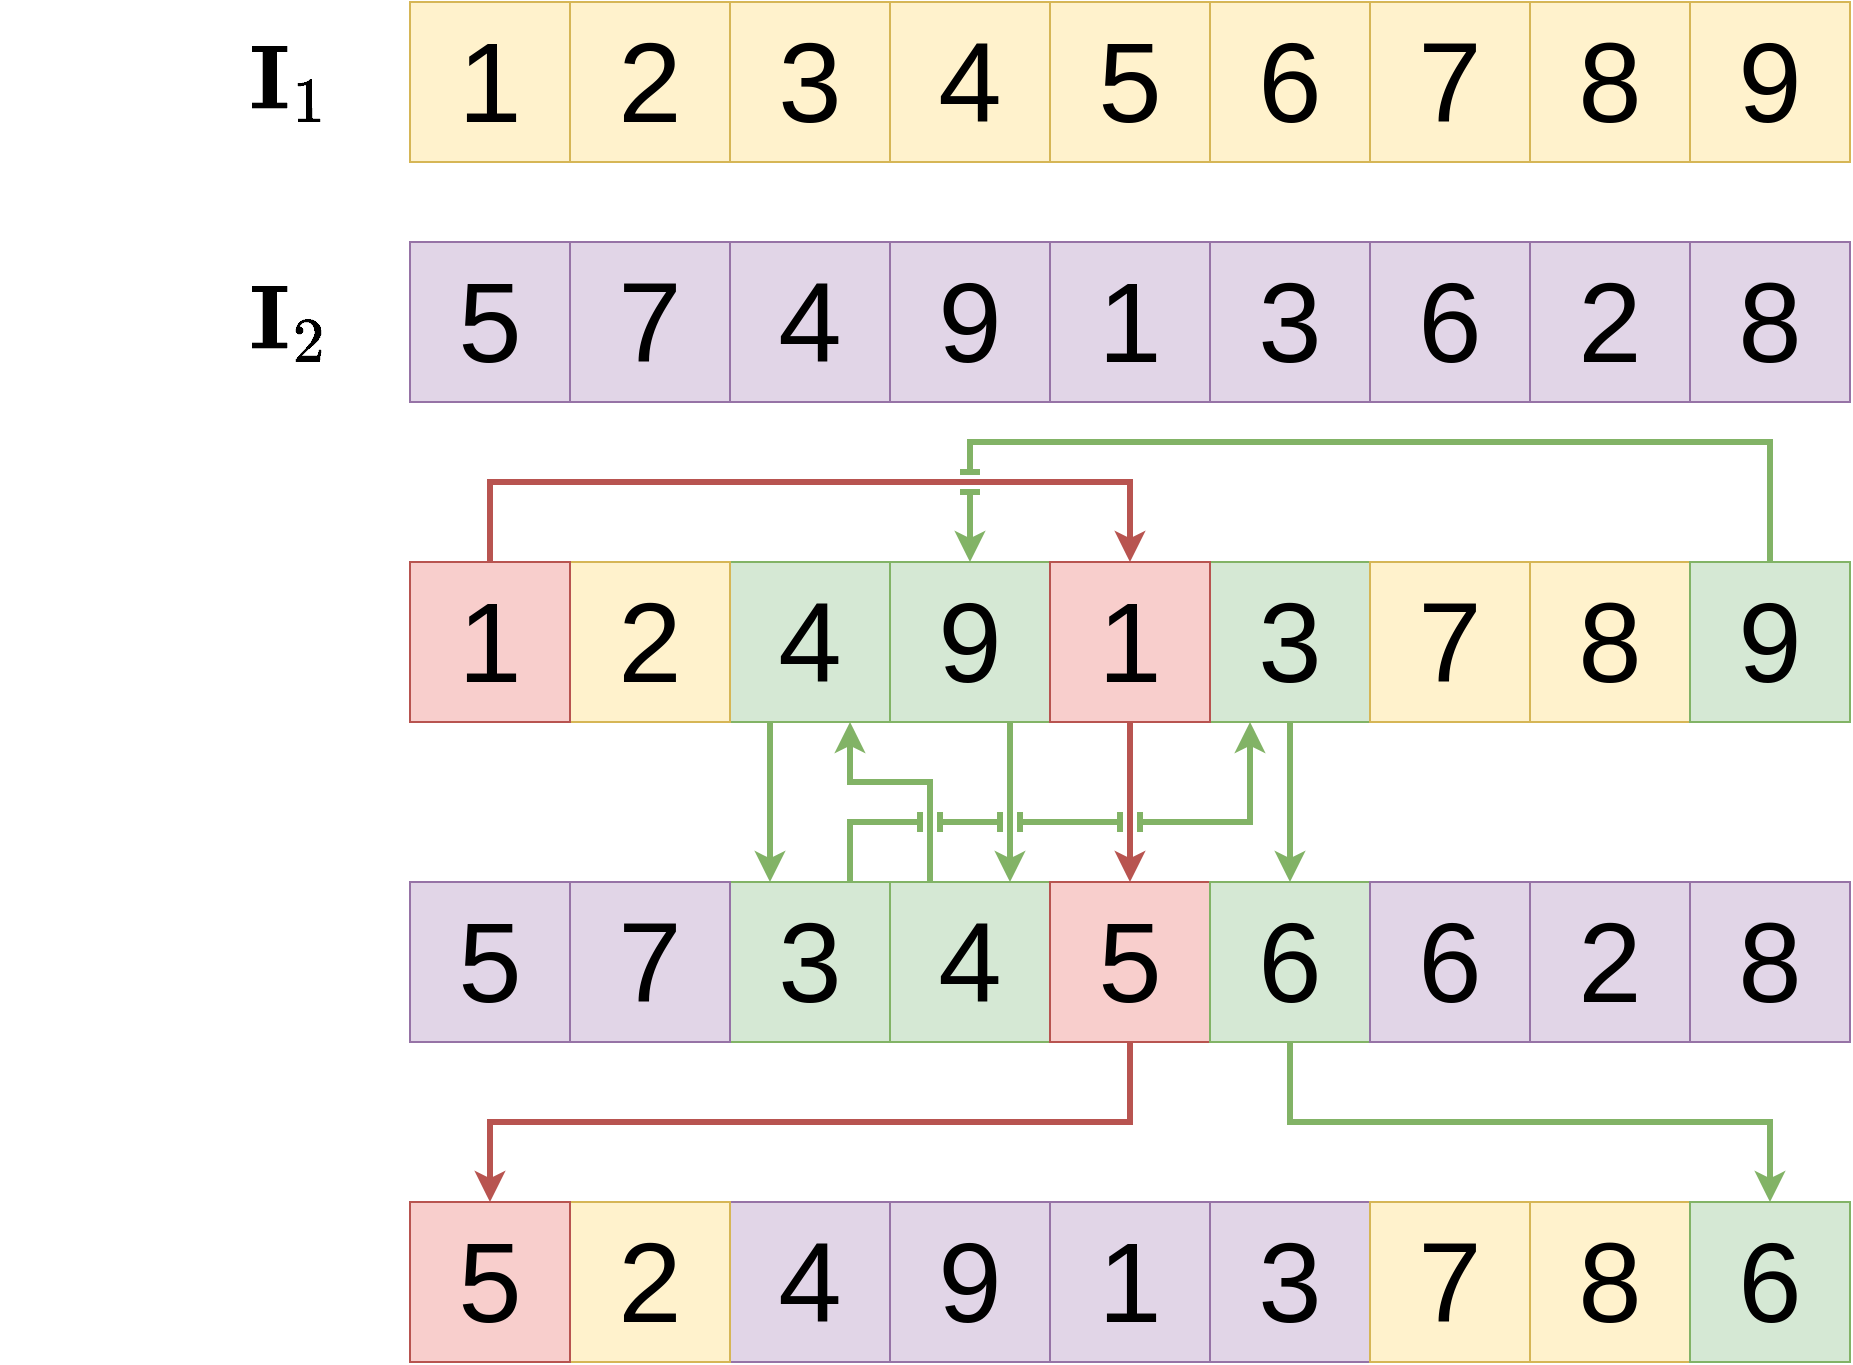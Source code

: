 <mxfile version="21.6.5" type="device">
  <diagram name="Page-1" id="aMpiaYKqWfaqytIKhPjA">
    <mxGraphModel dx="1434" dy="854" grid="1" gridSize="10" guides="1" tooltips="1" connect="1" arrows="1" fold="1" page="1" pageScale="1" pageWidth="827" pageHeight="1169" math="1" shadow="0">
      <root>
        <mxCell id="0" />
        <mxCell id="1" parent="0" />
        <mxCell id="K0iht2mnKcC-egjCNsWv-100" style="edgeStyle=orthogonalEdgeStyle;rounded=0;orthogonalLoop=1;jettySize=auto;html=1;exitX=0.25;exitY=0;exitDx=0;exitDy=0;entryX=0.75;entryY=1;entryDx=0;entryDy=0;fillColor=#d5e8d4;strokeColor=#82b366;strokeWidth=3;jumpStyle=line;" edge="1" parent="1" source="K0iht2mnKcC-egjCNsWv-74" target="K0iht2mnKcC-egjCNsWv-51">
          <mxGeometry relative="1" as="geometry">
            <Array as="points">
              <mxPoint x="630" y="790" />
              <mxPoint x="590" y="790" />
            </Array>
          </mxGeometry>
        </mxCell>
        <mxCell id="K0iht2mnKcC-egjCNsWv-1" value="&lt;font style=&quot;font-size: 57px;&quot;&gt;1&lt;/font&gt;" style="whiteSpace=wrap;html=1;aspect=fixed;fillColor=#fff2cc;strokeColor=#d6b656;" vertex="1" parent="1">
          <mxGeometry x="370" y="400" width="80" height="80" as="geometry" />
        </mxCell>
        <mxCell id="K0iht2mnKcC-egjCNsWv-2" value="&lt;font style=&quot;font-size: 57px;&quot;&gt;2&lt;/font&gt;" style="whiteSpace=wrap;html=1;aspect=fixed;fillColor=#fff2cc;strokeColor=#d6b656;" vertex="1" parent="1">
          <mxGeometry x="450" y="400" width="80" height="80" as="geometry" />
        </mxCell>
        <mxCell id="K0iht2mnKcC-egjCNsWv-3" value="&lt;font style=&quot;font-size: 57px;&quot;&gt;3&lt;/font&gt;" style="whiteSpace=wrap;html=1;aspect=fixed;fillColor=#fff2cc;strokeColor=#d6b656;" vertex="1" parent="1">
          <mxGeometry x="530" y="400" width="80" height="80" as="geometry" />
        </mxCell>
        <mxCell id="K0iht2mnKcC-egjCNsWv-4" value="&lt;font style=&quot;font-size: 57px;&quot;&gt;4&lt;/font&gt;" style="whiteSpace=wrap;html=1;aspect=fixed;fillColor=#fff2cc;strokeColor=#d6b656;" vertex="1" parent="1">
          <mxGeometry x="610" y="400" width="80" height="80" as="geometry" />
        </mxCell>
        <mxCell id="K0iht2mnKcC-egjCNsWv-5" value="&lt;font style=&quot;font-size: 57px;&quot;&gt;5&lt;/font&gt;" style="whiteSpace=wrap;html=1;aspect=fixed;fillColor=#fff2cc;strokeColor=#d6b656;" vertex="1" parent="1">
          <mxGeometry x="690" y="400" width="80" height="80" as="geometry" />
        </mxCell>
        <mxCell id="K0iht2mnKcC-egjCNsWv-6" value="&lt;font style=&quot;font-size: 57px;&quot;&gt;6&lt;/font&gt;" style="whiteSpace=wrap;html=1;aspect=fixed;fillColor=#fff2cc;strokeColor=#d6b656;" vertex="1" parent="1">
          <mxGeometry x="770" y="400" width="80" height="80" as="geometry" />
        </mxCell>
        <mxCell id="K0iht2mnKcC-egjCNsWv-7" value="&lt;font style=&quot;font-size: 57px;&quot;&gt;7&lt;/font&gt;" style="whiteSpace=wrap;html=1;aspect=fixed;fillColor=#fff2cc;strokeColor=#d6b656;" vertex="1" parent="1">
          <mxGeometry x="850" y="400" width="80" height="80" as="geometry" />
        </mxCell>
        <mxCell id="K0iht2mnKcC-egjCNsWv-8" value="&lt;font style=&quot;font-size: 57px;&quot;&gt;8&lt;br&gt;&lt;/font&gt;" style="whiteSpace=wrap;html=1;aspect=fixed;fillColor=#fff2cc;strokeColor=#d6b656;" vertex="1" parent="1">
          <mxGeometry x="930" y="400" width="80" height="80" as="geometry" />
        </mxCell>
        <mxCell id="K0iht2mnKcC-egjCNsWv-9" value="&lt;font style=&quot;font-size: 57px;&quot;&gt;5&lt;/font&gt;" style="whiteSpace=wrap;html=1;aspect=fixed;fillColor=#e1d5e7;strokeColor=#9673a6;" vertex="1" parent="1">
          <mxGeometry x="370" y="520" width="80" height="80" as="geometry" />
        </mxCell>
        <mxCell id="K0iht2mnKcC-egjCNsWv-10" value="&lt;font style=&quot;font-size: 57px;&quot;&gt;7&lt;/font&gt;" style="whiteSpace=wrap;html=1;aspect=fixed;fillColor=#e1d5e7;strokeColor=#9673a6;" vertex="1" parent="1">
          <mxGeometry x="450" y="520" width="80" height="80" as="geometry" />
        </mxCell>
        <mxCell id="K0iht2mnKcC-egjCNsWv-11" value="&lt;font style=&quot;font-size: 57px;&quot;&gt;4&lt;/font&gt;" style="whiteSpace=wrap;html=1;aspect=fixed;fillColor=#e1d5e7;strokeColor=#9673a6;" vertex="1" parent="1">
          <mxGeometry x="530" y="520" width="80" height="80" as="geometry" />
        </mxCell>
        <mxCell id="K0iht2mnKcC-egjCNsWv-12" value="&lt;font style=&quot;font-size: 57px;&quot;&gt;9&lt;/font&gt;" style="whiteSpace=wrap;html=1;aspect=fixed;fillColor=#e1d5e7;strokeColor=#9673a6;" vertex="1" parent="1">
          <mxGeometry x="610" y="520" width="80" height="80" as="geometry" />
        </mxCell>
        <mxCell id="K0iht2mnKcC-egjCNsWv-13" value="&lt;font style=&quot;font-size: 57px;&quot;&gt;1&lt;/font&gt;" style="whiteSpace=wrap;html=1;aspect=fixed;fillColor=#e1d5e7;strokeColor=#9673a6;" vertex="1" parent="1">
          <mxGeometry x="690" y="520" width="80" height="80" as="geometry" />
        </mxCell>
        <mxCell id="K0iht2mnKcC-egjCNsWv-14" value="&lt;font style=&quot;font-size: 57px;&quot;&gt;3&lt;/font&gt;" style="whiteSpace=wrap;html=1;aspect=fixed;fillColor=#e1d5e7;strokeColor=#9673a6;" vertex="1" parent="1">
          <mxGeometry x="770" y="520" width="80" height="80" as="geometry" />
        </mxCell>
        <mxCell id="K0iht2mnKcC-egjCNsWv-15" value="&lt;font style=&quot;font-size: 57px;&quot;&gt;6&lt;/font&gt;" style="whiteSpace=wrap;html=1;aspect=fixed;fillColor=#e1d5e7;strokeColor=#9673a6;" vertex="1" parent="1">
          <mxGeometry x="850" y="520" width="80" height="80" as="geometry" />
        </mxCell>
        <mxCell id="K0iht2mnKcC-egjCNsWv-16" value="&lt;font style=&quot;font-size: 57px;&quot;&gt;2&lt;br&gt;&lt;/font&gt;" style="whiteSpace=wrap;html=1;aspect=fixed;fillColor=#e1d5e7;strokeColor=#9673a6;" vertex="1" parent="1">
          <mxGeometry x="930" y="520" width="80" height="80" as="geometry" />
        </mxCell>
        <mxCell id="K0iht2mnKcC-egjCNsWv-17" value="$$\mathbf{I}_1$$" style="text;html=1;strokeColor=none;fillColor=none;align=center;verticalAlign=middle;whiteSpace=wrap;rounded=0;strokeWidth=7;fontSize=38;" vertex="1" parent="1">
          <mxGeometry x="280" y="415" width="60" height="50" as="geometry" />
        </mxCell>
        <mxCell id="K0iht2mnKcC-egjCNsWv-18" value="$$\mathbf{I}_2$$" style="text;html=1;strokeColor=none;fillColor=none;align=center;verticalAlign=middle;whiteSpace=wrap;rounded=0;strokeWidth=7;fontSize=38;" vertex="1" parent="1">
          <mxGeometry x="280" y="535" width="60" height="50" as="geometry" />
        </mxCell>
        <mxCell id="K0iht2mnKcC-egjCNsWv-19" value="&lt;font style=&quot;font-size: 57px;&quot;&gt;9&lt;br&gt;&lt;/font&gt;" style="whiteSpace=wrap;html=1;aspect=fixed;fillColor=#fff2cc;strokeColor=#d6b656;" vertex="1" parent="1">
          <mxGeometry x="1010" y="400" width="80" height="80" as="geometry" />
        </mxCell>
        <mxCell id="K0iht2mnKcC-egjCNsWv-20" value="&lt;font style=&quot;font-size: 57px;&quot;&gt;8&lt;br&gt;&lt;/font&gt;" style="whiteSpace=wrap;html=1;aspect=fixed;fillColor=#e1d5e7;strokeColor=#9673a6;" vertex="1" parent="1">
          <mxGeometry x="1010" y="520" width="80" height="80" as="geometry" />
        </mxCell>
        <mxCell id="K0iht2mnKcC-egjCNsWv-101" style="edgeStyle=orthogonalEdgeStyle;rounded=0;orthogonalLoop=1;jettySize=auto;html=1;exitX=0.25;exitY=1;exitDx=0;exitDy=0;entryX=0.25;entryY=0;entryDx=0;entryDy=0;fillColor=#d5e8d4;strokeColor=#82b366;strokeWidth=3;" edge="1" parent="1" source="K0iht2mnKcC-egjCNsWv-51" target="K0iht2mnKcC-egjCNsWv-73">
          <mxGeometry relative="1" as="geometry" />
        </mxCell>
        <mxCell id="K0iht2mnKcC-egjCNsWv-51" value="&lt;font style=&quot;font-size: 57px;&quot;&gt;4&lt;/font&gt;" style="whiteSpace=wrap;html=1;aspect=fixed;fillColor=#d5e8d4;strokeColor=#82b366;rounded=0;shadow=0;glass=0;" vertex="1" parent="1">
          <mxGeometry x="530" y="680" width="80" height="80" as="geometry" />
        </mxCell>
        <mxCell id="K0iht2mnKcC-egjCNsWv-99" style="edgeStyle=orthogonalEdgeStyle;rounded=0;orthogonalLoop=1;jettySize=auto;html=1;exitX=0.75;exitY=1;exitDx=0;exitDy=0;entryX=0.75;entryY=0;entryDx=0;entryDy=0;fillColor=#d5e8d4;strokeColor=#82b366;strokeWidth=3;jumpStyle=line;" edge="1" parent="1" source="K0iht2mnKcC-egjCNsWv-52" target="K0iht2mnKcC-egjCNsWv-74">
          <mxGeometry relative="1" as="geometry" />
        </mxCell>
        <mxCell id="K0iht2mnKcC-egjCNsWv-52" value="&lt;font style=&quot;font-size: 57px;&quot;&gt;9&lt;/font&gt;" style="whiteSpace=wrap;html=1;aspect=fixed;fillColor=#d5e8d4;strokeColor=#82b366;fillStyle=auto;strokeWidth=1;" vertex="1" parent="1">
          <mxGeometry x="610" y="680" width="80" height="80" as="geometry" />
        </mxCell>
        <mxCell id="K0iht2mnKcC-egjCNsWv-104" style="edgeStyle=orthogonalEdgeStyle;rounded=0;orthogonalLoop=1;jettySize=auto;html=1;exitX=0.5;exitY=1;exitDx=0;exitDy=0;entryX=0.5;entryY=0;entryDx=0;entryDy=0;strokeWidth=3;fillColor=#d5e8d4;strokeColor=#82b366;" edge="1" parent="1" source="K0iht2mnKcC-egjCNsWv-54" target="K0iht2mnKcC-egjCNsWv-76">
          <mxGeometry relative="1" as="geometry" />
        </mxCell>
        <mxCell id="K0iht2mnKcC-egjCNsWv-54" value="&lt;font style=&quot;font-size: 57px;&quot;&gt;3&lt;/font&gt;" style="whiteSpace=wrap;html=1;aspect=fixed;fillColor=#d5e8d4;strokeColor=#82b366;" vertex="1" parent="1">
          <mxGeometry x="770" y="680" width="80" height="80" as="geometry" />
        </mxCell>
        <mxCell id="K0iht2mnKcC-egjCNsWv-57" value="&lt;font style=&quot;font-size: 57px;&quot;&gt;2&lt;/font&gt;" style="whiteSpace=wrap;html=1;aspect=fixed;fillColor=#fff2cc;strokeColor=#d6b656;" vertex="1" parent="1">
          <mxGeometry x="450" y="680" width="80" height="80" as="geometry" />
        </mxCell>
        <mxCell id="K0iht2mnKcC-egjCNsWv-59" value="&lt;font style=&quot;font-size: 57px;&quot;&gt;8&lt;br&gt;&lt;/font&gt;" style="whiteSpace=wrap;html=1;aspect=fixed;fillColor=#fff2cc;strokeColor=#d6b656;" vertex="1" parent="1">
          <mxGeometry x="930" y="680" width="80" height="80" as="geometry" />
        </mxCell>
        <mxCell id="K0iht2mnKcC-egjCNsWv-60" value="&lt;font style=&quot;font-size: 57px;&quot;&gt;9&lt;br&gt;&lt;/font&gt;" style="whiteSpace=wrap;html=1;aspect=fixed;fillColor=#d5e8d4;strokeColor=#82b366;strokeWidth=1;fillStyle=auto;" vertex="1" parent="1">
          <mxGeometry x="1010" y="680" width="80" height="80" as="geometry" />
        </mxCell>
        <mxCell id="K0iht2mnKcC-egjCNsWv-84" style="edgeStyle=orthogonalEdgeStyle;rounded=0;orthogonalLoop=1;jettySize=auto;html=1;exitX=0.5;exitY=1;exitDx=0;exitDy=0;fillColor=#f8cecc;strokeColor=#b85450;strokeWidth=3;jumpStyle=none;" edge="1" parent="1" source="K0iht2mnKcC-egjCNsWv-53" target="K0iht2mnKcC-egjCNsWv-75">
          <mxGeometry relative="1" as="geometry" />
        </mxCell>
        <mxCell id="K0iht2mnKcC-egjCNsWv-53" value="&lt;font style=&quot;font-size: 57px;&quot;&gt;1&lt;/font&gt;" style="whiteSpace=wrap;html=1;aspect=fixed;fillColor=#f8cecc;strokeColor=#b85450;fillStyle=auto;strokeWidth=1;" vertex="1" parent="1">
          <mxGeometry x="690" y="680" width="80" height="80" as="geometry" />
        </mxCell>
        <mxCell id="K0iht2mnKcC-egjCNsWv-83" style="edgeStyle=orthogonalEdgeStyle;rounded=0;orthogonalLoop=1;jettySize=auto;html=1;exitX=0.5;exitY=0;exitDx=0;exitDy=0;entryX=0.5;entryY=0;entryDx=0;entryDy=0;fillColor=#f8cecc;strokeColor=#b85450;strokeWidth=3;" edge="1" parent="1" source="K0iht2mnKcC-egjCNsWv-56" target="K0iht2mnKcC-egjCNsWv-53">
          <mxGeometry relative="1" as="geometry">
            <Array as="points">
              <mxPoint x="410" y="640" />
              <mxPoint x="730" y="640" />
            </Array>
          </mxGeometry>
        </mxCell>
        <mxCell id="K0iht2mnKcC-egjCNsWv-56" value="&lt;font style=&quot;font-size: 57px;&quot;&gt;1&lt;/font&gt;" style="whiteSpace=wrap;html=1;aspect=fixed;fillColor=#f8cecc;strokeColor=#b85450;fillStyle=auto;strokeWidth=1;" vertex="1" parent="1">
          <mxGeometry x="370" y="680" width="80" height="80" as="geometry" />
        </mxCell>
        <mxCell id="K0iht2mnKcC-egjCNsWv-58" value="&lt;font style=&quot;font-size: 57px;&quot;&gt;7&lt;/font&gt;" style="whiteSpace=wrap;html=1;aspect=fixed;fillColor=#fff2cc;strokeColor=#d6b656;fillStyle=solid;strokeWidth=1;" vertex="1" parent="1">
          <mxGeometry x="850" y="680" width="80" height="80" as="geometry" />
        </mxCell>
        <mxCell id="K0iht2mnKcC-egjCNsWv-103" style="edgeStyle=orthogonalEdgeStyle;rounded=0;orthogonalLoop=1;jettySize=auto;html=1;exitX=0.75;exitY=0;exitDx=0;exitDy=0;entryX=0.25;entryY=1;entryDx=0;entryDy=0;strokeWidth=3;fillColor=#d5e8d4;strokeColor=#82b366;jumpStyle=line;" edge="1" parent="1" source="K0iht2mnKcC-egjCNsWv-73" target="K0iht2mnKcC-egjCNsWv-54">
          <mxGeometry relative="1" as="geometry">
            <Array as="points">
              <mxPoint x="590" y="810" />
              <mxPoint x="790" y="810" />
            </Array>
          </mxGeometry>
        </mxCell>
        <mxCell id="K0iht2mnKcC-egjCNsWv-73" value="&lt;font style=&quot;font-size: 57px;&quot;&gt;3&lt;/font&gt;" style="whiteSpace=wrap;html=1;aspect=fixed;fillColor=#d5e8d4;strokeColor=#82b366;" vertex="1" parent="1">
          <mxGeometry x="530" y="840" width="80" height="80" as="geometry" />
        </mxCell>
        <mxCell id="K0iht2mnKcC-egjCNsWv-74" value="&lt;font style=&quot;font-size: 57px;&quot;&gt;4&lt;/font&gt;" style="whiteSpace=wrap;html=1;aspect=fixed;fillColor=#d5e8d4;strokeColor=#82b366;" vertex="1" parent="1">
          <mxGeometry x="610" y="840" width="80" height="80" as="geometry" />
        </mxCell>
        <mxCell id="K0iht2mnKcC-egjCNsWv-78" value="&lt;font style=&quot;font-size: 57px;&quot;&gt;7&lt;/font&gt;" style="whiteSpace=wrap;html=1;aspect=fixed;fillColor=#e1d5e7;strokeColor=#9673a6;" vertex="1" parent="1">
          <mxGeometry x="450" y="840" width="80" height="80" as="geometry" />
        </mxCell>
        <mxCell id="K0iht2mnKcC-egjCNsWv-80" value="&lt;font style=&quot;font-size: 57px;&quot;&gt;2&lt;br&gt;&lt;/font&gt;" style="whiteSpace=wrap;html=1;aspect=fixed;fillColor=#e1d5e7;strokeColor=#9673a6;" vertex="1" parent="1">
          <mxGeometry x="930" y="840" width="80" height="80" as="geometry" />
        </mxCell>
        <mxCell id="K0iht2mnKcC-egjCNsWv-81" value="&lt;font style=&quot;font-size: 57px;&quot;&gt;8&lt;br&gt;&lt;/font&gt;" style="whiteSpace=wrap;html=1;aspect=fixed;fillColor=#e1d5e7;strokeColor=#9673a6;" vertex="1" parent="1">
          <mxGeometry x="1010" y="840" width="80" height="80" as="geometry" />
        </mxCell>
        <mxCell id="K0iht2mnKcC-egjCNsWv-95" style="edgeStyle=orthogonalEdgeStyle;rounded=0;orthogonalLoop=1;jettySize=auto;html=1;exitX=0.5;exitY=1;exitDx=0;exitDy=0;fillColor=#f8cecc;strokeColor=#b85450;strokeWidth=3;" edge="1" parent="1" source="K0iht2mnKcC-egjCNsWv-75" target="K0iht2mnKcC-egjCNsWv-93">
          <mxGeometry relative="1" as="geometry" />
        </mxCell>
        <mxCell id="K0iht2mnKcC-egjCNsWv-75" value="&lt;font style=&quot;font-size: 57px;&quot;&gt;5&lt;/font&gt;" style="whiteSpace=wrap;html=1;aspect=fixed;fillColor=#f8cecc;strokeColor=#b85450;fillStyle=auto;strokeWidth=1;" vertex="1" parent="1">
          <mxGeometry x="690" y="840" width="80" height="80" as="geometry" />
        </mxCell>
        <mxCell id="K0iht2mnKcC-egjCNsWv-105" style="edgeStyle=orthogonalEdgeStyle;rounded=0;orthogonalLoop=1;jettySize=auto;html=1;exitX=0.5;exitY=1;exitDx=0;exitDy=0;entryX=0.5;entryY=0;entryDx=0;entryDy=0;fillColor=#d5e8d4;strokeColor=#82b366;strokeWidth=3;" edge="1" parent="1" source="K0iht2mnKcC-egjCNsWv-76" target="K0iht2mnKcC-egjCNsWv-90">
          <mxGeometry relative="1" as="geometry" />
        </mxCell>
        <mxCell id="K0iht2mnKcC-egjCNsWv-76" value="&lt;font style=&quot;font-size: 57px;&quot;&gt;6&lt;/font&gt;" style="whiteSpace=wrap;html=1;aspect=fixed;fillColor=#d5e8d4;strokeColor=#82b366;fillStyle=auto;strokeWidth=1;" vertex="1" parent="1">
          <mxGeometry x="770" y="840" width="80" height="80" as="geometry" />
        </mxCell>
        <mxCell id="K0iht2mnKcC-egjCNsWv-77" value="&lt;font style=&quot;font-size: 57px;&quot;&gt;5&lt;/font&gt;" style="whiteSpace=wrap;html=1;aspect=fixed;fillColor=#e1d5e7;strokeColor=#9673a6;fillStyle=auto;strokeWidth=1;" vertex="1" parent="1">
          <mxGeometry x="370" y="840" width="80" height="80" as="geometry" />
        </mxCell>
        <mxCell id="K0iht2mnKcC-egjCNsWv-79" value="&lt;font style=&quot;font-size: 57px;&quot;&gt;6&lt;/font&gt;" style="whiteSpace=wrap;html=1;aspect=fixed;fillColor=#e1d5e7;strokeColor=#9673a6;fillStyle=auto;strokeWidth=1;" vertex="1" parent="1">
          <mxGeometry x="850" y="840" width="80" height="80" as="geometry" />
        </mxCell>
        <mxCell id="K0iht2mnKcC-egjCNsWv-85" value="&lt;font style=&quot;font-size: 57px;&quot;&gt;4&lt;/font&gt;" style="whiteSpace=wrap;html=1;aspect=fixed;fillColor=#e1d5e7;strokeColor=#9673a6;" vertex="1" parent="1">
          <mxGeometry x="530" y="1000" width="80" height="80" as="geometry" />
        </mxCell>
        <mxCell id="K0iht2mnKcC-egjCNsWv-86" value="&lt;font style=&quot;font-size: 57px;&quot;&gt;9&lt;/font&gt;" style="whiteSpace=wrap;html=1;aspect=fixed;fillColor=#e1d5e7;strokeColor=#9673a6;fillStyle=auto;strokeWidth=1;" vertex="1" parent="1">
          <mxGeometry x="610" y="1000" width="80" height="80" as="geometry" />
        </mxCell>
        <mxCell id="K0iht2mnKcC-egjCNsWv-87" value="&lt;font style=&quot;font-size: 57px;&quot;&gt;3&lt;/font&gt;" style="whiteSpace=wrap;html=1;aspect=fixed;fillColor=#e1d5e7;strokeColor=#9673a6;" vertex="1" parent="1">
          <mxGeometry x="770" y="1000" width="80" height="80" as="geometry" />
        </mxCell>
        <mxCell id="K0iht2mnKcC-egjCNsWv-88" value="&lt;font style=&quot;font-size: 57px;&quot;&gt;2&lt;/font&gt;" style="whiteSpace=wrap;html=1;aspect=fixed;fillColor=#fff2cc;strokeColor=#d6b656;" vertex="1" parent="1">
          <mxGeometry x="450" y="1000" width="80" height="80" as="geometry" />
        </mxCell>
        <mxCell id="K0iht2mnKcC-egjCNsWv-89" value="&lt;font style=&quot;font-size: 57px;&quot;&gt;8&lt;br&gt;&lt;/font&gt;" style="whiteSpace=wrap;html=1;aspect=fixed;fillColor=#fff2cc;strokeColor=#d6b656;" vertex="1" parent="1">
          <mxGeometry x="930" y="1000" width="80" height="80" as="geometry" />
        </mxCell>
        <mxCell id="K0iht2mnKcC-egjCNsWv-90" value="&lt;font style=&quot;font-size: 57px;&quot;&gt;6&lt;br&gt;&lt;/font&gt;" style="whiteSpace=wrap;html=1;aspect=fixed;fillColor=#d5e8d4;strokeColor=#82b366;strokeWidth=1;fillStyle=auto;" vertex="1" parent="1">
          <mxGeometry x="1010" y="1000" width="80" height="80" as="geometry" />
        </mxCell>
        <mxCell id="K0iht2mnKcC-egjCNsWv-91" value="&lt;font style=&quot;font-size: 57px;&quot;&gt;1&lt;/font&gt;" style="whiteSpace=wrap;html=1;aspect=fixed;fillColor=#e1d5e7;strokeColor=#9673a6;fillStyle=auto;strokeWidth=1;" vertex="1" parent="1">
          <mxGeometry x="690" y="1000" width="80" height="80" as="geometry" />
        </mxCell>
        <mxCell id="K0iht2mnKcC-egjCNsWv-93" value="&lt;font style=&quot;font-size: 57px;&quot;&gt;5&lt;/font&gt;" style="whiteSpace=wrap;html=1;aspect=fixed;fillColor=#f8cecc;strokeColor=#b85450;fillStyle=auto;strokeWidth=1;" vertex="1" parent="1">
          <mxGeometry x="370" y="1000" width="80" height="80" as="geometry" />
        </mxCell>
        <mxCell id="K0iht2mnKcC-egjCNsWv-94" value="&lt;font style=&quot;font-size: 57px;&quot;&gt;7&lt;/font&gt;" style="whiteSpace=wrap;html=1;aspect=fixed;fillColor=#fff2cc;strokeColor=#d6b656;fillStyle=solid;strokeWidth=1;" vertex="1" parent="1">
          <mxGeometry x="850" y="1000" width="80" height="80" as="geometry" />
        </mxCell>
        <mxCell id="K0iht2mnKcC-egjCNsWv-98" style="edgeStyle=orthogonalEdgeStyle;rounded=0;orthogonalLoop=1;jettySize=auto;html=1;exitX=0.5;exitY=0;exitDx=0;exitDy=0;entryX=0.5;entryY=0;entryDx=0;entryDy=0;jumpStyle=line;strokeWidth=3;fillColor=#d5e8d4;strokeColor=#82b366;" edge="1" parent="1" source="K0iht2mnKcC-egjCNsWv-60" target="K0iht2mnKcC-egjCNsWv-52">
          <mxGeometry relative="1" as="geometry">
            <Array as="points">
              <mxPoint x="1050" y="620" />
              <mxPoint x="650" y="620" />
            </Array>
          </mxGeometry>
        </mxCell>
      </root>
    </mxGraphModel>
  </diagram>
</mxfile>
